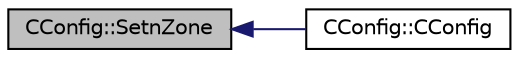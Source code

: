 digraph "CConfig::SetnZone"
{
  edge [fontname="Helvetica",fontsize="10",labelfontname="Helvetica",labelfontsize="10"];
  node [fontname="Helvetica",fontsize="10",shape=record];
  rankdir="LR";
  Node15176 [label="CConfig::SetnZone",height=0.2,width=0.4,color="black", fillcolor="grey75", style="filled", fontcolor="black"];
  Node15176 -> Node15177 [dir="back",color="midnightblue",fontsize="10",style="solid",fontname="Helvetica"];
  Node15177 [label="CConfig::CConfig",height=0.2,width=0.4,color="black", fillcolor="white", style="filled",URL="$class_c_config.html#a3298c6c9512a61554a459c5988b9e97a",tooltip="Constructor of the class which reads the input file. "];
}
